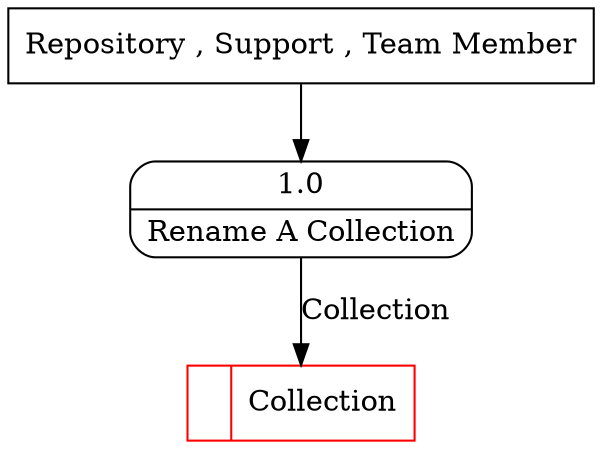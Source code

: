 digraph dfd2{ 
node[shape=record]
200 [label="<f0>  |<f1> Collection " color=red];
201 [label="Repository , Support , Team Member" shape=box];
202 [label="{<f0> 1.0|<f1> Rename A Collection }" shape=Mrecord];
201 -> 202
202 -> 200 [label="Collection"]
}